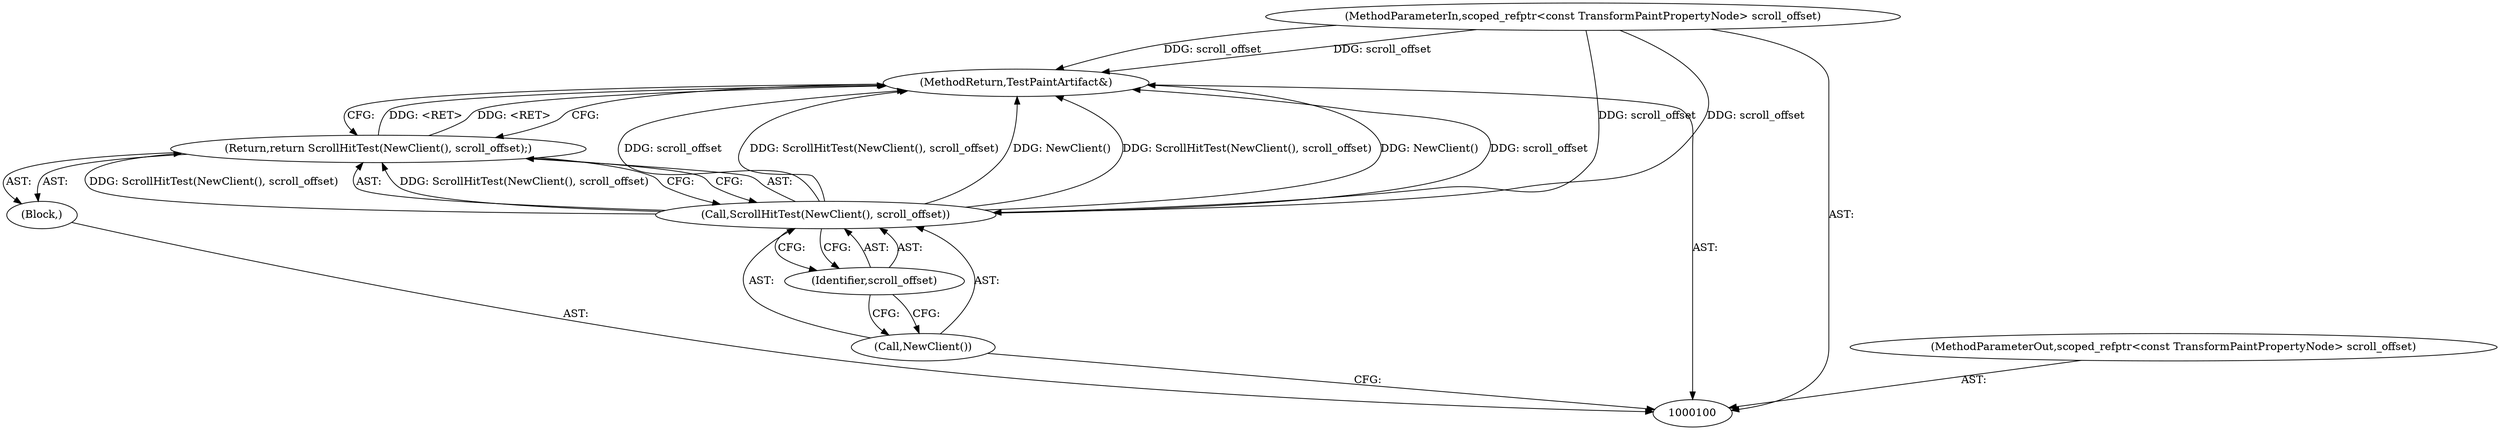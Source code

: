 digraph "1_Chrome_f911e11e7f6b5c0d6f5ee694a9871de6619889f7_57" {
"1000107" [label="(MethodReturn,TestPaintArtifact&)"];
"1000101" [label="(MethodParameterIn,scoped_refptr<const TransformPaintPropertyNode> scroll_offset)"];
"1000120" [label="(MethodParameterOut,scoped_refptr<const TransformPaintPropertyNode> scroll_offset)"];
"1000102" [label="(Block,)"];
"1000104" [label="(Call,ScrollHitTest(NewClient(), scroll_offset))"];
"1000105" [label="(Call,NewClient())"];
"1000103" [label="(Return,return ScrollHitTest(NewClient(), scroll_offset);)"];
"1000106" [label="(Identifier,scroll_offset)"];
"1000107" -> "1000100"  [label="AST: "];
"1000107" -> "1000103"  [label="CFG: "];
"1000103" -> "1000107"  [label="DDG: <RET>"];
"1000104" -> "1000107"  [label="DDG: ScrollHitTest(NewClient(), scroll_offset)"];
"1000104" -> "1000107"  [label="DDG: NewClient()"];
"1000104" -> "1000107"  [label="DDG: scroll_offset"];
"1000101" -> "1000107"  [label="DDG: scroll_offset"];
"1000101" -> "1000100"  [label="AST: "];
"1000101" -> "1000107"  [label="DDG: scroll_offset"];
"1000101" -> "1000104"  [label="DDG: scroll_offset"];
"1000120" -> "1000100"  [label="AST: "];
"1000102" -> "1000100"  [label="AST: "];
"1000103" -> "1000102"  [label="AST: "];
"1000104" -> "1000103"  [label="AST: "];
"1000104" -> "1000106"  [label="CFG: "];
"1000105" -> "1000104"  [label="AST: "];
"1000106" -> "1000104"  [label="AST: "];
"1000103" -> "1000104"  [label="CFG: "];
"1000104" -> "1000107"  [label="DDG: ScrollHitTest(NewClient(), scroll_offset)"];
"1000104" -> "1000107"  [label="DDG: NewClient()"];
"1000104" -> "1000107"  [label="DDG: scroll_offset"];
"1000104" -> "1000103"  [label="DDG: ScrollHitTest(NewClient(), scroll_offset)"];
"1000101" -> "1000104"  [label="DDG: scroll_offset"];
"1000105" -> "1000104"  [label="AST: "];
"1000105" -> "1000100"  [label="CFG: "];
"1000106" -> "1000105"  [label="CFG: "];
"1000103" -> "1000102"  [label="AST: "];
"1000103" -> "1000104"  [label="CFG: "];
"1000104" -> "1000103"  [label="AST: "];
"1000107" -> "1000103"  [label="CFG: "];
"1000103" -> "1000107"  [label="DDG: <RET>"];
"1000104" -> "1000103"  [label="DDG: ScrollHitTest(NewClient(), scroll_offset)"];
"1000106" -> "1000104"  [label="AST: "];
"1000106" -> "1000105"  [label="CFG: "];
"1000104" -> "1000106"  [label="CFG: "];
}
